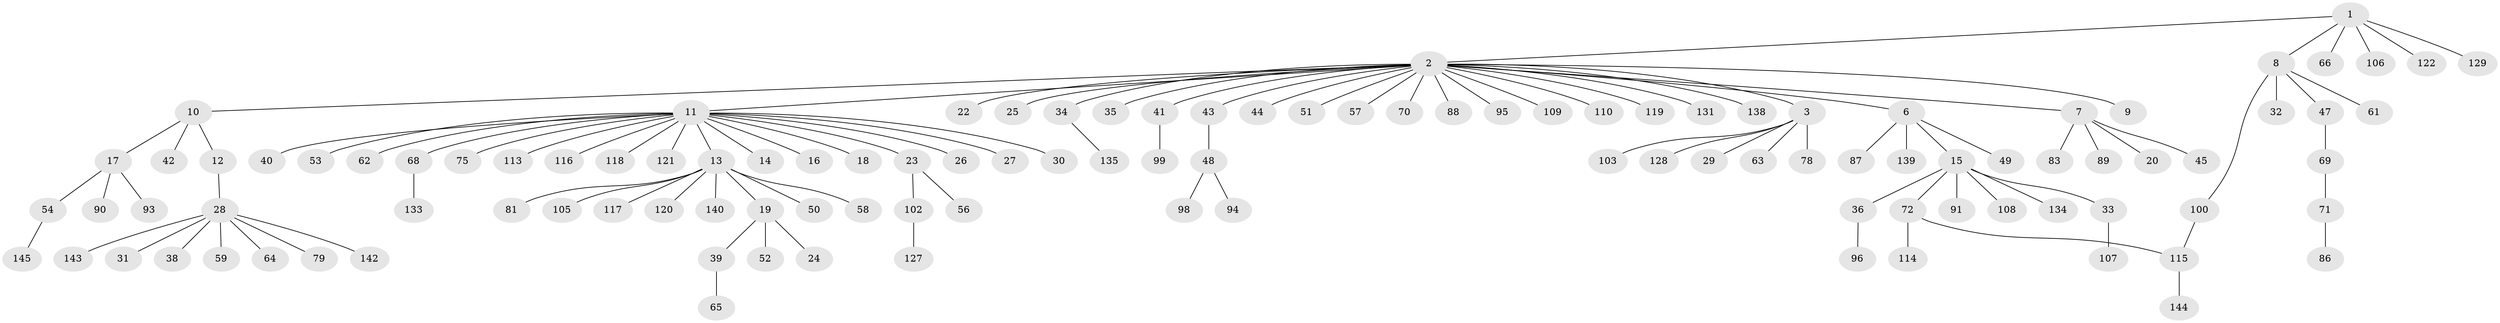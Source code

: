 // original degree distribution, {6: 0.03424657534246575, 25: 0.00684931506849315, 5: 0.0273972602739726, 1: 0.6986301369863014, 2: 0.13013698630136986, 19: 0.00684931506849315, 10: 0.00684931506849315, 3: 0.06164383561643835, 4: 0.02054794520547945, 9: 0.00684931506849315}
// Generated by graph-tools (version 1.1) at 2025/11/02/27/25 16:11:15]
// undirected, 114 vertices, 114 edges
graph export_dot {
graph [start="1"]
  node [color=gray90,style=filled];
  1 [super="+5"];
  2 [super="+4"];
  3 [super="+74"];
  6 [super="+84"];
  7 [super="+136"];
  8 [super="+55"];
  9;
  10 [super="+104"];
  11 [super="+46"];
  12;
  13 [super="+60"];
  14 [super="+85"];
  15 [super="+21"];
  16;
  17 [super="+77"];
  18;
  19 [super="+67"];
  20;
  22;
  23 [super="+146"];
  24;
  25;
  26;
  27;
  28 [super="+111"];
  29;
  30 [super="+141"];
  31 [super="+97"];
  32 [super="+37"];
  33;
  34;
  35;
  36 [super="+124"];
  38;
  39 [super="+73"];
  40;
  41;
  42;
  43 [super="+123"];
  44 [super="+80"];
  45;
  47 [super="+132"];
  48 [super="+92"];
  49;
  50;
  51;
  52 [super="+82"];
  53;
  54;
  56;
  57;
  58;
  59;
  61;
  62;
  63;
  64;
  65;
  66;
  68 [super="+76"];
  69;
  70;
  71 [super="+130"];
  72;
  75 [super="+101"];
  78;
  79 [super="+125"];
  81;
  83;
  86;
  87;
  88;
  89;
  90;
  91;
  93;
  94 [super="+126"];
  95;
  96;
  98;
  99;
  100;
  102;
  103;
  105;
  106;
  107 [super="+112"];
  108;
  109;
  110;
  113;
  114;
  115 [super="+137"];
  116;
  117;
  118;
  119;
  120;
  121;
  122;
  127;
  128;
  129;
  131;
  133;
  134;
  135;
  138;
  139;
  140;
  142;
  143;
  144;
  145;
  1 -- 2;
  1 -- 8;
  1 -- 106;
  1 -- 122;
  1 -- 129;
  1 -- 66;
  2 -- 3;
  2 -- 6;
  2 -- 7;
  2 -- 9;
  2 -- 10;
  2 -- 11;
  2 -- 22;
  2 -- 25;
  2 -- 34;
  2 -- 35;
  2 -- 41;
  2 -- 43;
  2 -- 44;
  2 -- 51;
  2 -- 57;
  2 -- 70;
  2 -- 88;
  2 -- 95;
  2 -- 109;
  2 -- 110;
  2 -- 119;
  2 -- 131;
  2 -- 138;
  3 -- 29;
  3 -- 63;
  3 -- 78;
  3 -- 128;
  3 -- 103;
  6 -- 15;
  6 -- 49;
  6 -- 87;
  6 -- 139;
  7 -- 20;
  7 -- 45;
  7 -- 83;
  7 -- 89;
  8 -- 32;
  8 -- 47;
  8 -- 61;
  8 -- 100;
  10 -- 12;
  10 -- 17;
  10 -- 42;
  11 -- 13;
  11 -- 14;
  11 -- 16;
  11 -- 18;
  11 -- 23;
  11 -- 26;
  11 -- 27;
  11 -- 30;
  11 -- 40;
  11 -- 53;
  11 -- 62;
  11 -- 68;
  11 -- 75;
  11 -- 113;
  11 -- 116;
  11 -- 118;
  11 -- 121;
  12 -- 28;
  13 -- 19;
  13 -- 50;
  13 -- 58;
  13 -- 81;
  13 -- 105;
  13 -- 117;
  13 -- 120;
  13 -- 140;
  15 -- 72;
  15 -- 91;
  15 -- 108;
  15 -- 134;
  15 -- 33;
  15 -- 36;
  17 -- 54;
  17 -- 90;
  17 -- 93;
  19 -- 24;
  19 -- 39;
  19 -- 52;
  23 -- 56;
  23 -- 102;
  28 -- 31;
  28 -- 38;
  28 -- 59;
  28 -- 64;
  28 -- 79;
  28 -- 142;
  28 -- 143;
  33 -- 107;
  34 -- 135;
  36 -- 96;
  39 -- 65;
  41 -- 99;
  43 -- 48;
  47 -- 69;
  48 -- 94;
  48 -- 98;
  54 -- 145;
  68 -- 133;
  69 -- 71;
  71 -- 86;
  72 -- 114;
  72 -- 115;
  100 -- 115;
  102 -- 127;
  115 -- 144;
}
